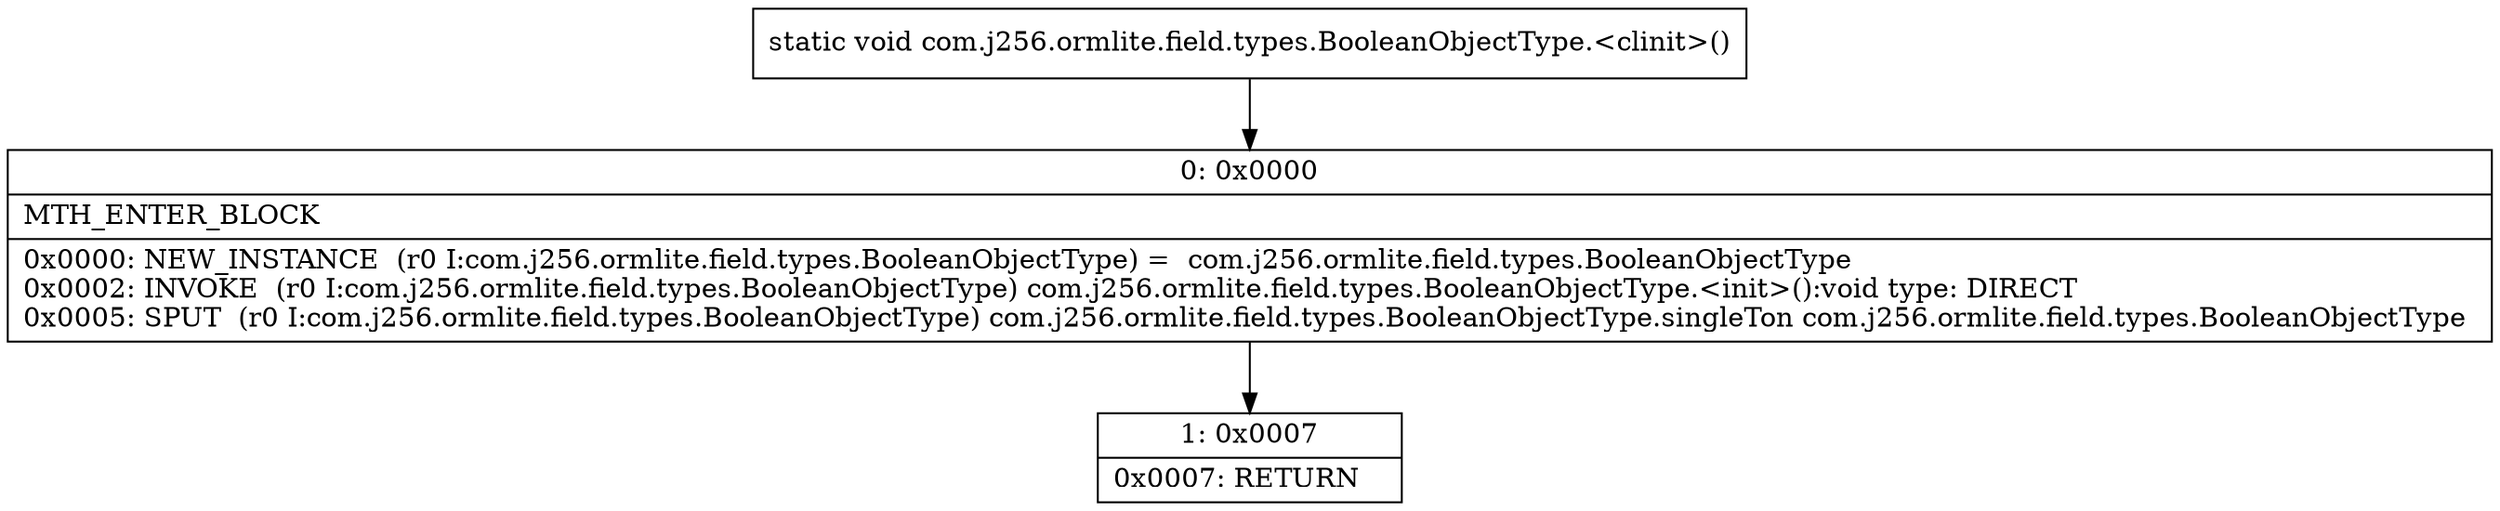 digraph "CFG forcom.j256.ormlite.field.types.BooleanObjectType.\<clinit\>()V" {
Node_0 [shape=record,label="{0\:\ 0x0000|MTH_ENTER_BLOCK\l|0x0000: NEW_INSTANCE  (r0 I:com.j256.ormlite.field.types.BooleanObjectType) =  com.j256.ormlite.field.types.BooleanObjectType \l0x0002: INVOKE  (r0 I:com.j256.ormlite.field.types.BooleanObjectType) com.j256.ormlite.field.types.BooleanObjectType.\<init\>():void type: DIRECT \l0x0005: SPUT  (r0 I:com.j256.ormlite.field.types.BooleanObjectType) com.j256.ormlite.field.types.BooleanObjectType.singleTon com.j256.ormlite.field.types.BooleanObjectType \l}"];
Node_1 [shape=record,label="{1\:\ 0x0007|0x0007: RETURN   \l}"];
MethodNode[shape=record,label="{static void com.j256.ormlite.field.types.BooleanObjectType.\<clinit\>() }"];
MethodNode -> Node_0;
Node_0 -> Node_1;
}

